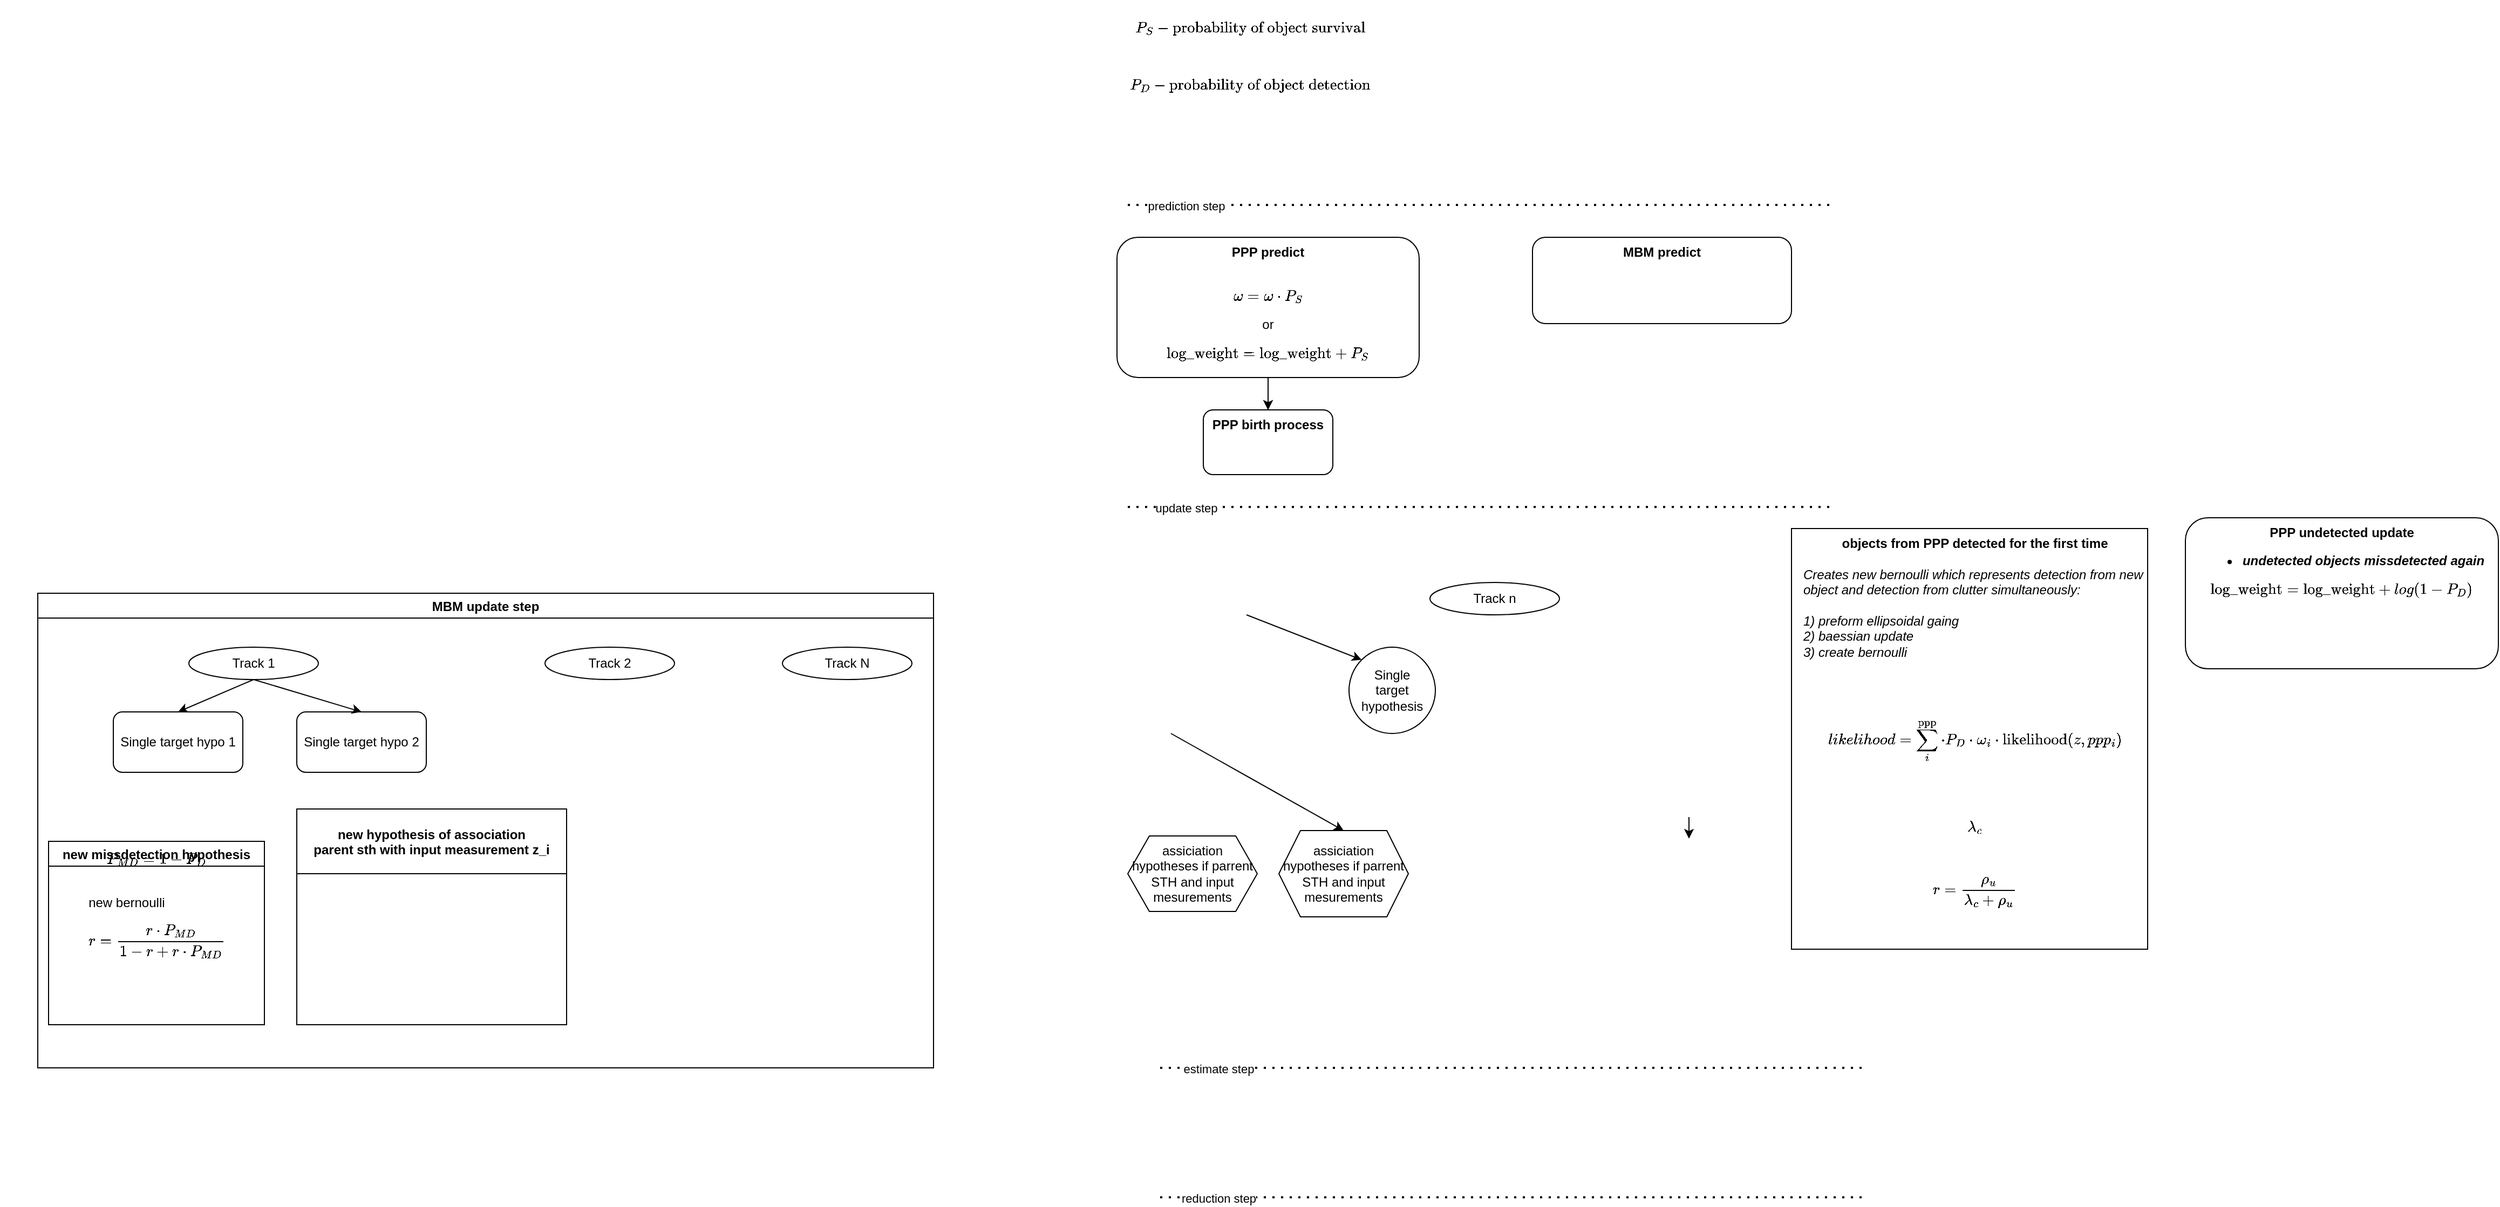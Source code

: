 <mxfile>
    <diagram id="ss4kliPlDx3g5UHBLqbX" name="Page-1">
        <mxGraphModel dx="2852" dy="873" grid="1" gridSize="10" guides="1" tooltips="1" connect="1" arrows="1" fold="1" page="1" pageScale="1" pageWidth="850" pageHeight="1100" math="1" shadow="0">
            <root>
                <mxCell id="0"/>
                <mxCell id="1" parent="0"/>
                <mxCell id="6" value="" style="edgeStyle=orthogonalEdgeStyle;rounded=0;orthogonalLoop=1;jettySize=auto;html=1;" parent="1" source="2" target="5" edge="1">
                    <mxGeometry relative="1" as="geometry"/>
                </mxCell>
                <mxCell id="17" value="" style="edgeStyle=orthogonalEdgeStyle;rounded=0;orthogonalLoop=1;jettySize=auto;html=1;" parent="1" source="2" target="5" edge="1">
                    <mxGeometry relative="1" as="geometry"/>
                </mxCell>
                <mxCell id="2" value="&lt;b&gt;PPP predict&lt;br&gt;&lt;/b&gt;&lt;br&gt;$$\omega = \omega \cdot P_S$$ or $$\text{log_weight} =&amp;nbsp; \text{log_weight} + P_S$$" style="rounded=1;whiteSpace=wrap;html=1;verticalAlign=top;" parent="1" vertex="1">
                    <mxGeometry x="40" y="270" width="280" height="130" as="geometry"/>
                </mxCell>
                <mxCell id="3" value="" style="endArrow=none;dashed=1;html=1;dashPattern=1 3;strokeWidth=2;" parent="1" edge="1">
                    <mxGeometry width="50" height="50" relative="1" as="geometry">
                        <mxPoint x="50" y="240" as="sourcePoint"/>
                        <mxPoint x="700" y="240" as="targetPoint"/>
                    </mxGeometry>
                </mxCell>
                <mxCell id="4" value="prediction step" style="edgeLabel;html=1;align=center;verticalAlign=middle;resizable=0;points=[];" parent="3" vertex="1" connectable="0">
                    <mxGeometry x="-0.834" y="-1" relative="1" as="geometry">
                        <mxPoint as="offset"/>
                    </mxGeometry>
                </mxCell>
                <mxCell id="5" value="&lt;b&gt;PPP birth process&lt;/b&gt;" style="whiteSpace=wrap;html=1;rounded=1;verticalAlign=top;" parent="1" vertex="1">
                    <mxGeometry x="120" y="430" width="120" height="60" as="geometry"/>
                </mxCell>
                <mxCell id="7" value="&lt;b&gt;MBM predict&lt;/b&gt;" style="rounded=1;whiteSpace=wrap;html=1;verticalAlign=top;" parent="1" vertex="1">
                    <mxGeometry x="425" y="270" width="240" height="80" as="geometry"/>
                </mxCell>
                <mxCell id="8" value="" style="endArrow=none;dashed=1;html=1;dashPattern=1 3;strokeWidth=2;" parent="1" edge="1">
                    <mxGeometry width="50" height="50" relative="1" as="geometry">
                        <mxPoint x="50" y="520" as="sourcePoint"/>
                        <mxPoint x="700" y="520" as="targetPoint"/>
                    </mxGeometry>
                </mxCell>
                <mxCell id="9" value="update step" style="edgeLabel;html=1;align=center;verticalAlign=middle;resizable=0;points=[];" parent="8" vertex="1" connectable="0">
                    <mxGeometry x="-0.834" y="-1" relative="1" as="geometry">
                        <mxPoint as="offset"/>
                    </mxGeometry>
                </mxCell>
                <mxCell id="10" value="" style="endArrow=none;dashed=1;html=1;dashPattern=1 3;strokeWidth=2;" parent="1" edge="1">
                    <mxGeometry width="50" height="50" relative="1" as="geometry">
                        <mxPoint x="80" y="1040" as="sourcePoint"/>
                        <mxPoint x="730" y="1040" as="targetPoint"/>
                    </mxGeometry>
                </mxCell>
                <mxCell id="11" value="estimate step" style="edgeLabel;html=1;align=center;verticalAlign=middle;resizable=0;points=[];" parent="10" vertex="1" connectable="0">
                    <mxGeometry x="-0.834" y="-1" relative="1" as="geometry">
                        <mxPoint as="offset"/>
                    </mxGeometry>
                </mxCell>
                <mxCell id="12" value="" style="endArrow=none;dashed=1;html=1;dashPattern=1 3;strokeWidth=2;" parent="1" edge="1">
                    <mxGeometry width="50" height="50" relative="1" as="geometry">
                        <mxPoint x="80" y="1160" as="sourcePoint"/>
                        <mxPoint x="730" y="1160" as="targetPoint"/>
                    </mxGeometry>
                </mxCell>
                <mxCell id="13" value="reduction step" style="edgeLabel;html=1;align=center;verticalAlign=middle;resizable=0;points=[];" parent="12" vertex="1" connectable="0">
                    <mxGeometry x="-0.834" y="-1" relative="1" as="geometry">
                        <mxPoint as="offset"/>
                    </mxGeometry>
                </mxCell>
                <mxCell id="14" value="$$P_S - \text{probability of object survival}$$&lt;br&gt;$$P_D - \text{probability of object detection}$$" style="text;strokeColor=none;fillColor=none;align=left;verticalAlign=top;rounded=0;fontStyle=0;horizontal=1;html=1;" parent="1" vertex="1">
                    <mxGeometry x="50" y="50" width="750" height="130" as="geometry"/>
                </mxCell>
                <mxCell id="15" value="&lt;b&gt;objects from&lt;/b&gt;&lt;b&gt;&amp;nbsp;PPP detected for the first time&lt;/b&gt;&lt;br&gt;&lt;br&gt;&lt;div style=&quot;text-align: left&quot;&gt;&lt;span&gt;&lt;i&gt;Creates new bernoulli which represents detection from new object and detection from clutter simultaneously:&lt;/i&gt;&lt;/span&gt;&lt;/div&gt;&lt;div style=&quot;text-align: left&quot;&gt;&lt;br&gt;&lt;/div&gt;&lt;div style=&quot;text-align: left&quot;&gt;&lt;i&gt;1) preform ellipsoidal gaing&lt;/i&gt;&lt;/div&gt;&lt;div style=&quot;text-align: left&quot;&gt;&lt;i&gt;2) baessian update&lt;/i&gt;&lt;/div&gt;&lt;div style=&quot;text-align: left&quot;&gt;&lt;i&gt;3) create bernoulli&lt;/i&gt;&lt;/div&gt;&lt;div style=&quot;text-align: left&quot;&gt;&lt;span&gt;&lt;i&gt;&lt;br&gt;&lt;/i&gt;&lt;/span&gt;&lt;/div&gt;&lt;div style=&quot;text-align: left&quot;&gt;&lt;br&gt;&lt;/div&gt;&lt;div style=&quot;text-align: left&quot;&gt;&lt;i&gt;&lt;br&gt;&lt;/i&gt;&lt;/div&gt;&lt;div style=&quot;text-align: left&quot;&gt;&lt;i&gt;$$likelihood = \sum_i^\text{ppp} \cdot P_D \cdot \omega_i \cdot \text{likelihood} (z, ppp_i) $$&lt;/i&gt;&lt;/div&gt;&lt;div style=&quot;text-align: left&quot;&gt;&lt;i&gt;&lt;br&gt;&lt;/i&gt;&lt;/div&gt;&lt;div style=&quot;text-align: left&quot;&gt;&lt;br&gt;&lt;/div&gt;&lt;div style=&quot;text-align: left&quot;&gt;&lt;i&gt;$$ \lambda _c $$&lt;/i&gt;&lt;/div&gt;&lt;br&gt;&lt;div style=&quot;text-align: left&quot;&gt;&lt;span&gt;$$ r =&amp;nbsp; \frac{\rho_u}{\lambda_c + \rho_u} $$&lt;/span&gt;&lt;/div&gt;" style="whiteSpace=wrap;html=1;rounded=0;verticalAlign=top;spacingLeft=10;" parent="1" vertex="1">
                    <mxGeometry x="665" y="540" width="330" height="390" as="geometry"/>
                </mxCell>
                <mxCell id="16" value="&lt;b&gt;PPP undetected update&lt;br&gt;&lt;ul&gt;&lt;li&gt;&lt;b&gt;&lt;i&gt;undetected objects missdetected again&lt;/i&gt;&lt;/b&gt;&lt;/li&gt;&lt;/ul&gt;&lt;/b&gt;$$ \text{log_weight} = \text{log_weight} + log(1 - P_D)$$" style="whiteSpace=wrap;html=1;rounded=1;verticalAlign=top;" parent="1" vertex="1">
                    <mxGeometry x="1030" y="530" width="290" height="140" as="geometry"/>
                </mxCell>
                <mxCell id="19" style="edgeStyle=orthogonalEdgeStyle;rounded=0;orthogonalLoop=1;jettySize=auto;html=1;exitX=0.5;exitY=1;exitDx=0;exitDy=0;" parent="1" source="15" target="15" edge="1">
                    <mxGeometry relative="1" as="geometry"/>
                </mxCell>
                <mxCell id="23" value="Track n" style="ellipse;whiteSpace=wrap;html=1;" vertex="1" parent="1">
                    <mxGeometry x="330" y="590" width="120" height="30" as="geometry"/>
                </mxCell>
                <mxCell id="31" value="Single&lt;br&gt;target&lt;br&gt;hypothesis" style="ellipse;whiteSpace=wrap;html=1;aspect=fixed;" vertex="1" parent="1">
                    <mxGeometry x="255" y="650" width="80" height="80" as="geometry"/>
                </mxCell>
                <mxCell id="32" value="" style="endArrow=classic;html=1;entryX=0;entryY=0;entryDx=0;entryDy=0;" edge="1" parent="1" target="31">
                    <mxGeometry width="50" height="50" relative="1" as="geometry">
                        <mxPoint x="160" y="620" as="sourcePoint"/>
                        <mxPoint x="184.394" y="663.17" as="targetPoint"/>
                    </mxGeometry>
                </mxCell>
                <mxCell id="36" value="assiciation hypotheses if parrent STH and input mesurements" style="shape=hexagon;perimeter=hexagonPerimeter2;whiteSpace=wrap;html=1;fixedSize=1;size=20;" vertex="1" parent="1">
                    <mxGeometry x="50" y="825" width="120" height="70" as="geometry"/>
                </mxCell>
                <mxCell id="37" value="assiciation hypotheses if parrent STH and input mesurements" style="shape=hexagon;perimeter=hexagonPerimeter2;whiteSpace=wrap;html=1;fixedSize=1;size=20;" vertex="1" parent="1">
                    <mxGeometry x="190" y="820" width="120" height="80" as="geometry"/>
                </mxCell>
                <mxCell id="39" value="" style="endArrow=classic;html=1;entryX=0.5;entryY=0;entryDx=0;entryDy=0;" edge="1" parent="1" target="37">
                    <mxGeometry width="50" height="50" relative="1" as="geometry">
                        <mxPoint x="90" y="730" as="sourcePoint"/>
                        <mxPoint x="120" y="835" as="targetPoint"/>
                    </mxGeometry>
                </mxCell>
                <mxCell id="90" style="edgeStyle=orthogonalEdgeStyle;rounded=0;orthogonalLoop=1;jettySize=auto;html=1;" edge="1" parent="1">
                    <mxGeometry relative="1" as="geometry">
                        <mxPoint x="570" y="807.5" as="sourcePoint"/>
                        <mxPoint x="570" y="827.5" as="targetPoint"/>
                    </mxGeometry>
                </mxCell>
                <mxCell id="87" value="MBM update step" style="swimlane;" vertex="1" parent="1">
                    <mxGeometry x="-960" y="600" width="830" height="440" as="geometry">
                        <mxRectangle x="-610" y="718" width="90" height="23" as="alternateBounds"/>
                    </mxGeometry>
                </mxCell>
                <mxCell id="22" value="Track 1" style="ellipse;whiteSpace=wrap;html=1;" vertex="1" parent="87">
                    <mxGeometry x="140" y="50" width="120" height="30" as="geometry"/>
                </mxCell>
                <mxCell id="93" value="Track 2" style="ellipse;whiteSpace=wrap;html=1;" vertex="1" parent="87">
                    <mxGeometry x="470" y="50" width="120" height="30" as="geometry"/>
                </mxCell>
                <mxCell id="94" value="Track N" style="ellipse;whiteSpace=wrap;html=1;" vertex="1" parent="87">
                    <mxGeometry x="690" y="50" width="120" height="30" as="geometry"/>
                </mxCell>
                <mxCell id="28" value="" style="endArrow=classic;html=1;exitX=0.5;exitY=1;exitDx=0;exitDy=0;entryX=0.5;entryY=0;entryDx=0;entryDy=0;" edge="1" parent="87" source="22" target="95">
                    <mxGeometry width="50" height="50" relative="1" as="geometry">
                        <mxPoint x="1410" y="40" as="sourcePoint"/>
                        <mxPoint x="73" y="160" as="targetPoint"/>
                    </mxGeometry>
                </mxCell>
                <mxCell id="95" value="Single target hypo 1" style="rounded=1;whiteSpace=wrap;html=1;" vertex="1" parent="87">
                    <mxGeometry x="70" y="110" width="120" height="56" as="geometry"/>
                </mxCell>
                <mxCell id="96" value="Single target hypo 2" style="rounded=1;whiteSpace=wrap;html=1;" vertex="1" parent="87">
                    <mxGeometry x="240" y="110" width="120" height="56" as="geometry"/>
                </mxCell>
                <mxCell id="98" value="" style="endArrow=classic;html=1;exitX=0.5;exitY=1;exitDx=0;exitDy=0;entryX=0.5;entryY=0;entryDx=0;entryDy=0;" edge="1" parent="87" source="22" target="96">
                    <mxGeometry width="50" height="50" relative="1" as="geometry">
                        <mxPoint x="130" y="90" as="sourcePoint"/>
                        <mxPoint x="83" y="170" as="targetPoint"/>
                    </mxGeometry>
                </mxCell>
                <mxCell id="102" value="new missdetection hypothesis" style="swimlane;" vertex="1" parent="87">
                    <mxGeometry x="10" y="230" width="200" height="170" as="geometry"/>
                </mxCell>
                <mxCell id="105" value="new hypothesis of association&#10;parent sth with input measurement z_i" style="swimlane;startSize=60;" vertex="1" parent="87">
                    <mxGeometry x="240" y="200" width="250" height="200" as="geometry"/>
                </mxCell>
                <mxCell id="103" value="$$ P_{MD} = 1 - P_{D}$$&lt;br&gt;&lt;div style=&quot;text-align: left&quot;&gt;&lt;span&gt;new bernoulli&lt;/span&gt;&lt;/div&gt;&lt;div style=&quot;text-align: left&quot;&gt;&lt;span&gt;$$r = \frac{r \cdot P_{MD}}{1 - r + r \cdot P_{MD}}$$&lt;/span&gt;&lt;/div&gt;&lt;div style=&quot;text-align: left&quot;&gt;&lt;span&gt;&lt;br&gt;&lt;/span&gt;&lt;/div&gt;&lt;div style=&quot;text-align: left&quot;&gt;&lt;span&gt;&lt;br&gt;&lt;/span&gt;&lt;/div&gt;&lt;div style=&quot;text-align: left&quot;&gt;&lt;br&gt;&lt;/div&gt;" style="text;html=1;align=center;verticalAlign=middle;resizable=0;points=[];autosize=1;" vertex="1" parent="1">
                    <mxGeometry x="-995" y="865" width="290" height="90" as="geometry"/>
                </mxCell>
            </root>
        </mxGraphModel>
    </diagram>
</mxfile>